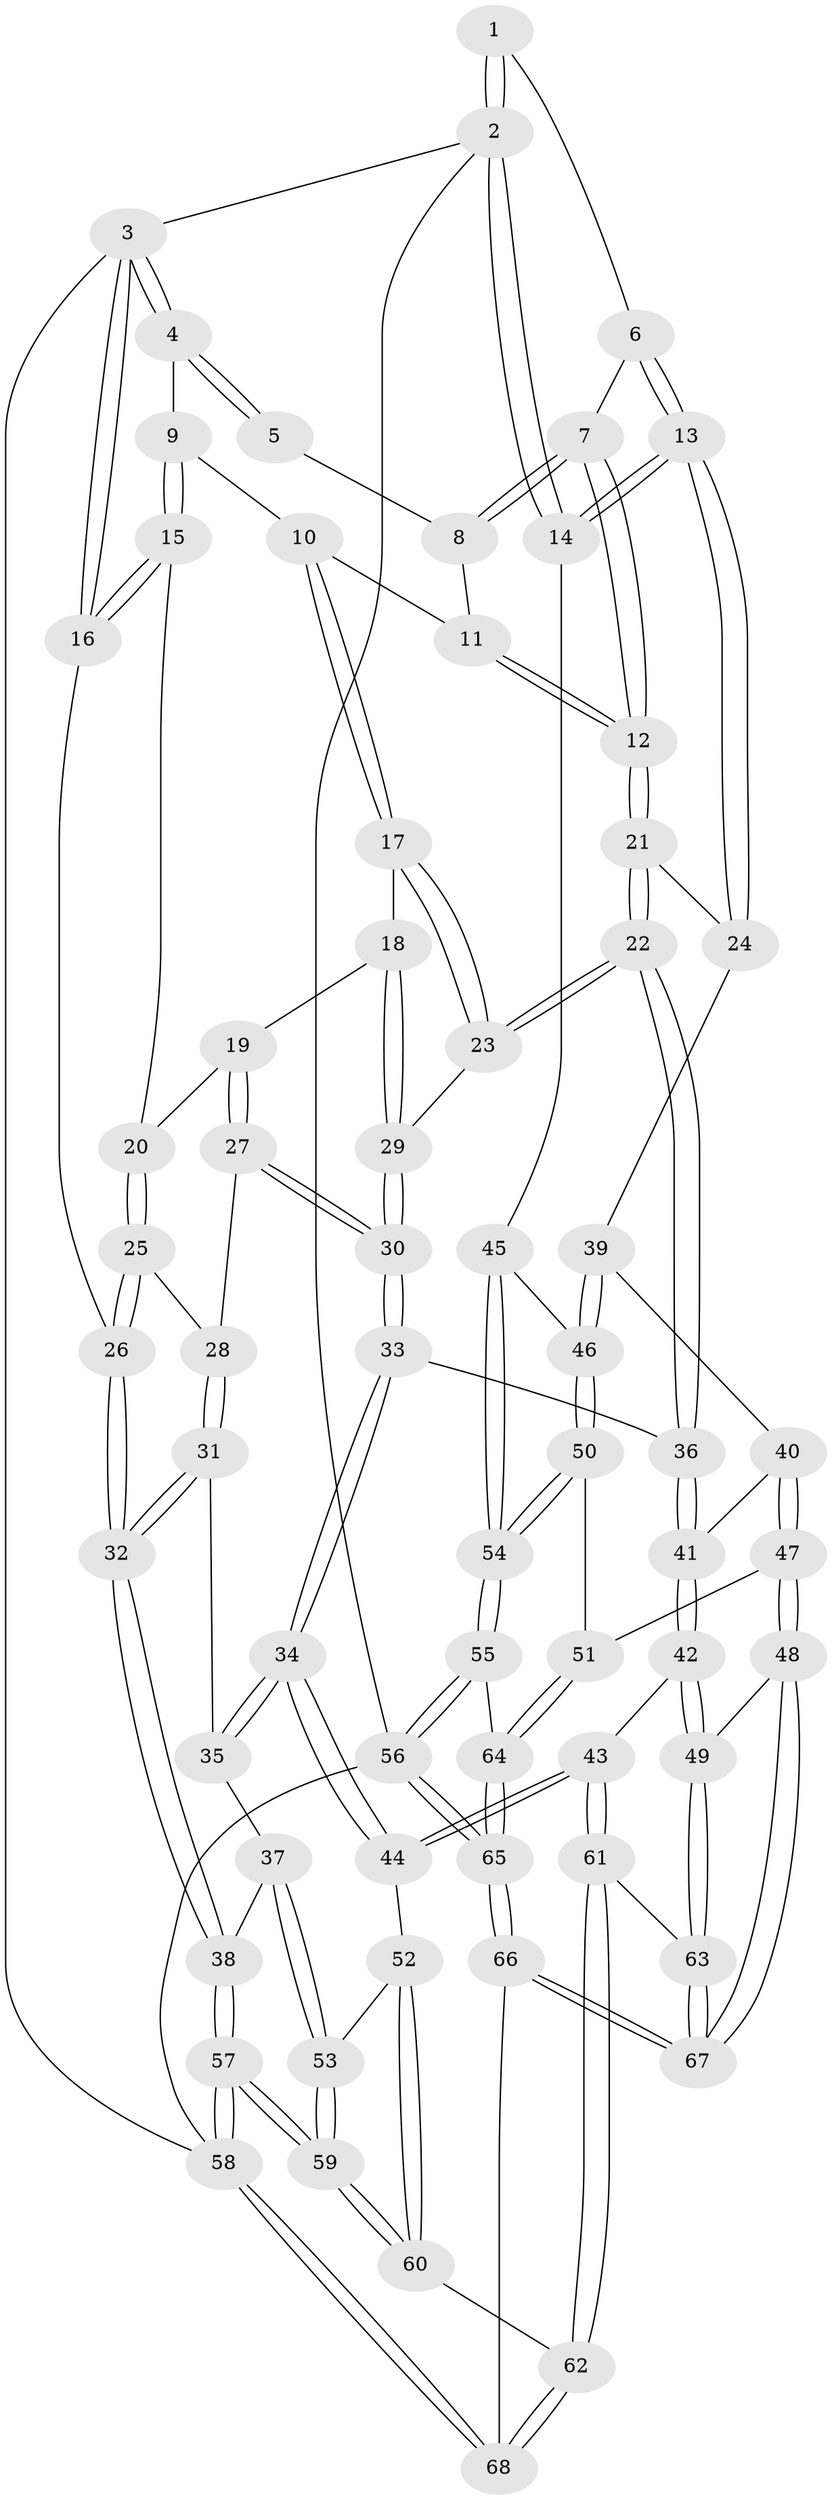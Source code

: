 // coarse degree distribution, {4: 0.4, 6: 0.2, 5: 0.325, 3: 0.075}
// Generated by graph-tools (version 1.1) at 2025/42/03/06/25 10:42:33]
// undirected, 68 vertices, 167 edges
graph export_dot {
graph [start="1"]
  node [color=gray90,style=filled];
  1 [pos="+0.7290933190568001+0"];
  2 [pos="+1+0"];
  3 [pos="+0+0"];
  4 [pos="+0.24655175794546533+0"];
  5 [pos="+0.6855801617875356+0"];
  6 [pos="+0.7997847398032071+0.12839239284582354"];
  7 [pos="+0.6086462596131121+0.1860139862958053"];
  8 [pos="+0.6143888246434513+0.07472513882928032"];
  9 [pos="+0.2519694996568732+0"];
  10 [pos="+0.2852827651168395+0"];
  11 [pos="+0.4381593869139747+0.10232730957016678"];
  12 [pos="+0.5718892070088955+0.24244009021844176"];
  13 [pos="+0.9653945336980546+0.3408948479671982"];
  14 [pos="+1+0.35697641064128605"];
  15 [pos="+0.12352209855260798+0.2231288155348604"];
  16 [pos="+0+0.34363525693407093"];
  17 [pos="+0.3470675361346972+0.2421235858776004"];
  18 [pos="+0.2898891109272854+0.30268505457145073"];
  19 [pos="+0.2060300748061159+0.28696376560870546"];
  20 [pos="+0.13261050809095057+0.2383195871050992"];
  21 [pos="+0.5703728841237478+0.3795700374962639"];
  22 [pos="+0.570356703499364+0.3795802127474615"];
  23 [pos="+0.5163842614767958+0.3582785865349433"];
  24 [pos="+0.7530804201005626+0.40340821622494466"];
  25 [pos="+0.13896638813897974+0.392781942858079"];
  26 [pos="+0+0.49193031111585694"];
  27 [pos="+0.22812365454171868+0.428569399450549"];
  28 [pos="+0.18975846793423182+0.4282749123161332"];
  29 [pos="+0.2949058736667474+0.37595767640975897"];
  30 [pos="+0.25693250334521567+0.4370710141739224"];
  31 [pos="+0.13216901733455125+0.511557802012282"];
  32 [pos="+0+0.4924317201827989"];
  33 [pos="+0.2955224634372159+0.5005933527404852"];
  34 [pos="+0.2799132743951824+0.6463922887798028"];
  35 [pos="+0.15467813313404652+0.5445633403303082"];
  36 [pos="+0.5593198755919107+0.40004956931766517"];
  37 [pos="+0.03632581363089623+0.6413008105583187"];
  38 [pos="+0+0.5039870765655401"];
  39 [pos="+0.7488092452600233+0.4925529600781253"];
  40 [pos="+0.7099661615089041+0.6254757913800572"];
  41 [pos="+0.5333733912229263+0.5432855799642756"];
  42 [pos="+0.5035592743574865+0.6255244177999133"];
  43 [pos="+0.29744876740496556+0.6780557446248484"];
  44 [pos="+0.2843589045241155+0.6682043697479649"];
  45 [pos="+1+0.48851358064599115"];
  46 [pos="+0.837736275167682+0.6836332016982755"];
  47 [pos="+0.7210513730522392+0.764875892374112"];
  48 [pos="+0.6664993279241189+0.7793728221025217"];
  49 [pos="+0.5876859337781365+0.740847103816596"];
  50 [pos="+0.7873699987791316+0.7543076635951216"];
  51 [pos="+0.7708384814183751+0.7720319936529588"];
  52 [pos="+0.12650502106135111+0.7075859194274343"];
  53 [pos="+0.1101724967260976+0.6999207497366063"];
  54 [pos="+1+0.7142174197486464"];
  55 [pos="+1+0.8328233437525226"];
  56 [pos="+1+1"];
  57 [pos="+0+0.9868793956028774"];
  58 [pos="+0+1"];
  59 [pos="+0+0.9310555607814821"];
  60 [pos="+0.09622878563208488+0.8617519658200523"];
  61 [pos="+0.33152231924475084+0.8453854807934229"];
  62 [pos="+0.22494956446627545+0.9641637691619686"];
  63 [pos="+0.40749878884020324+0.8711483931459738"];
  64 [pos="+0.838539512304824+0.8542660488118491"];
  65 [pos="+0.8121171911824282+1"];
  66 [pos="+0.5943943720897251+1"];
  67 [pos="+0.5709797684122251+1"];
  68 [pos="+0.19620742341529349+1"];
  1 -- 2;
  1 -- 2;
  1 -- 6;
  2 -- 3;
  2 -- 14;
  2 -- 14;
  2 -- 56;
  3 -- 4;
  3 -- 4;
  3 -- 16;
  3 -- 16;
  3 -- 58;
  4 -- 5;
  4 -- 5;
  4 -- 9;
  5 -- 8;
  6 -- 7;
  6 -- 13;
  6 -- 13;
  7 -- 8;
  7 -- 8;
  7 -- 12;
  7 -- 12;
  8 -- 11;
  9 -- 10;
  9 -- 15;
  9 -- 15;
  10 -- 11;
  10 -- 17;
  10 -- 17;
  11 -- 12;
  11 -- 12;
  12 -- 21;
  12 -- 21;
  13 -- 14;
  13 -- 14;
  13 -- 24;
  13 -- 24;
  14 -- 45;
  15 -- 16;
  15 -- 16;
  15 -- 20;
  16 -- 26;
  17 -- 18;
  17 -- 23;
  17 -- 23;
  18 -- 19;
  18 -- 29;
  18 -- 29;
  19 -- 20;
  19 -- 27;
  19 -- 27;
  20 -- 25;
  20 -- 25;
  21 -- 22;
  21 -- 22;
  21 -- 24;
  22 -- 23;
  22 -- 23;
  22 -- 36;
  22 -- 36;
  23 -- 29;
  24 -- 39;
  25 -- 26;
  25 -- 26;
  25 -- 28;
  26 -- 32;
  26 -- 32;
  27 -- 28;
  27 -- 30;
  27 -- 30;
  28 -- 31;
  28 -- 31;
  29 -- 30;
  29 -- 30;
  30 -- 33;
  30 -- 33;
  31 -- 32;
  31 -- 32;
  31 -- 35;
  32 -- 38;
  32 -- 38;
  33 -- 34;
  33 -- 34;
  33 -- 36;
  34 -- 35;
  34 -- 35;
  34 -- 44;
  34 -- 44;
  35 -- 37;
  36 -- 41;
  36 -- 41;
  37 -- 38;
  37 -- 53;
  37 -- 53;
  38 -- 57;
  38 -- 57;
  39 -- 40;
  39 -- 46;
  39 -- 46;
  40 -- 41;
  40 -- 47;
  40 -- 47;
  41 -- 42;
  41 -- 42;
  42 -- 43;
  42 -- 49;
  42 -- 49;
  43 -- 44;
  43 -- 44;
  43 -- 61;
  43 -- 61;
  44 -- 52;
  45 -- 46;
  45 -- 54;
  45 -- 54;
  46 -- 50;
  46 -- 50;
  47 -- 48;
  47 -- 48;
  47 -- 51;
  48 -- 49;
  48 -- 67;
  48 -- 67;
  49 -- 63;
  49 -- 63;
  50 -- 51;
  50 -- 54;
  50 -- 54;
  51 -- 64;
  51 -- 64;
  52 -- 53;
  52 -- 60;
  52 -- 60;
  53 -- 59;
  53 -- 59;
  54 -- 55;
  54 -- 55;
  55 -- 56;
  55 -- 56;
  55 -- 64;
  56 -- 65;
  56 -- 65;
  56 -- 58;
  57 -- 58;
  57 -- 58;
  57 -- 59;
  57 -- 59;
  58 -- 68;
  58 -- 68;
  59 -- 60;
  59 -- 60;
  60 -- 62;
  61 -- 62;
  61 -- 62;
  61 -- 63;
  62 -- 68;
  62 -- 68;
  63 -- 67;
  63 -- 67;
  64 -- 65;
  64 -- 65;
  65 -- 66;
  65 -- 66;
  66 -- 67;
  66 -- 67;
  66 -- 68;
}
